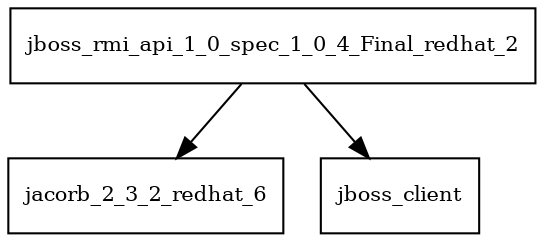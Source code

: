 digraph jboss_rmi_api_1_0_spec_1_0_4_Final_redhat_2_dependencies {
  node [shape = box, fontsize=10.0];
  jboss_rmi_api_1_0_spec_1_0_4_Final_redhat_2 -> jacorb_2_3_2_redhat_6;
  jboss_rmi_api_1_0_spec_1_0_4_Final_redhat_2 -> jboss_client;
}

